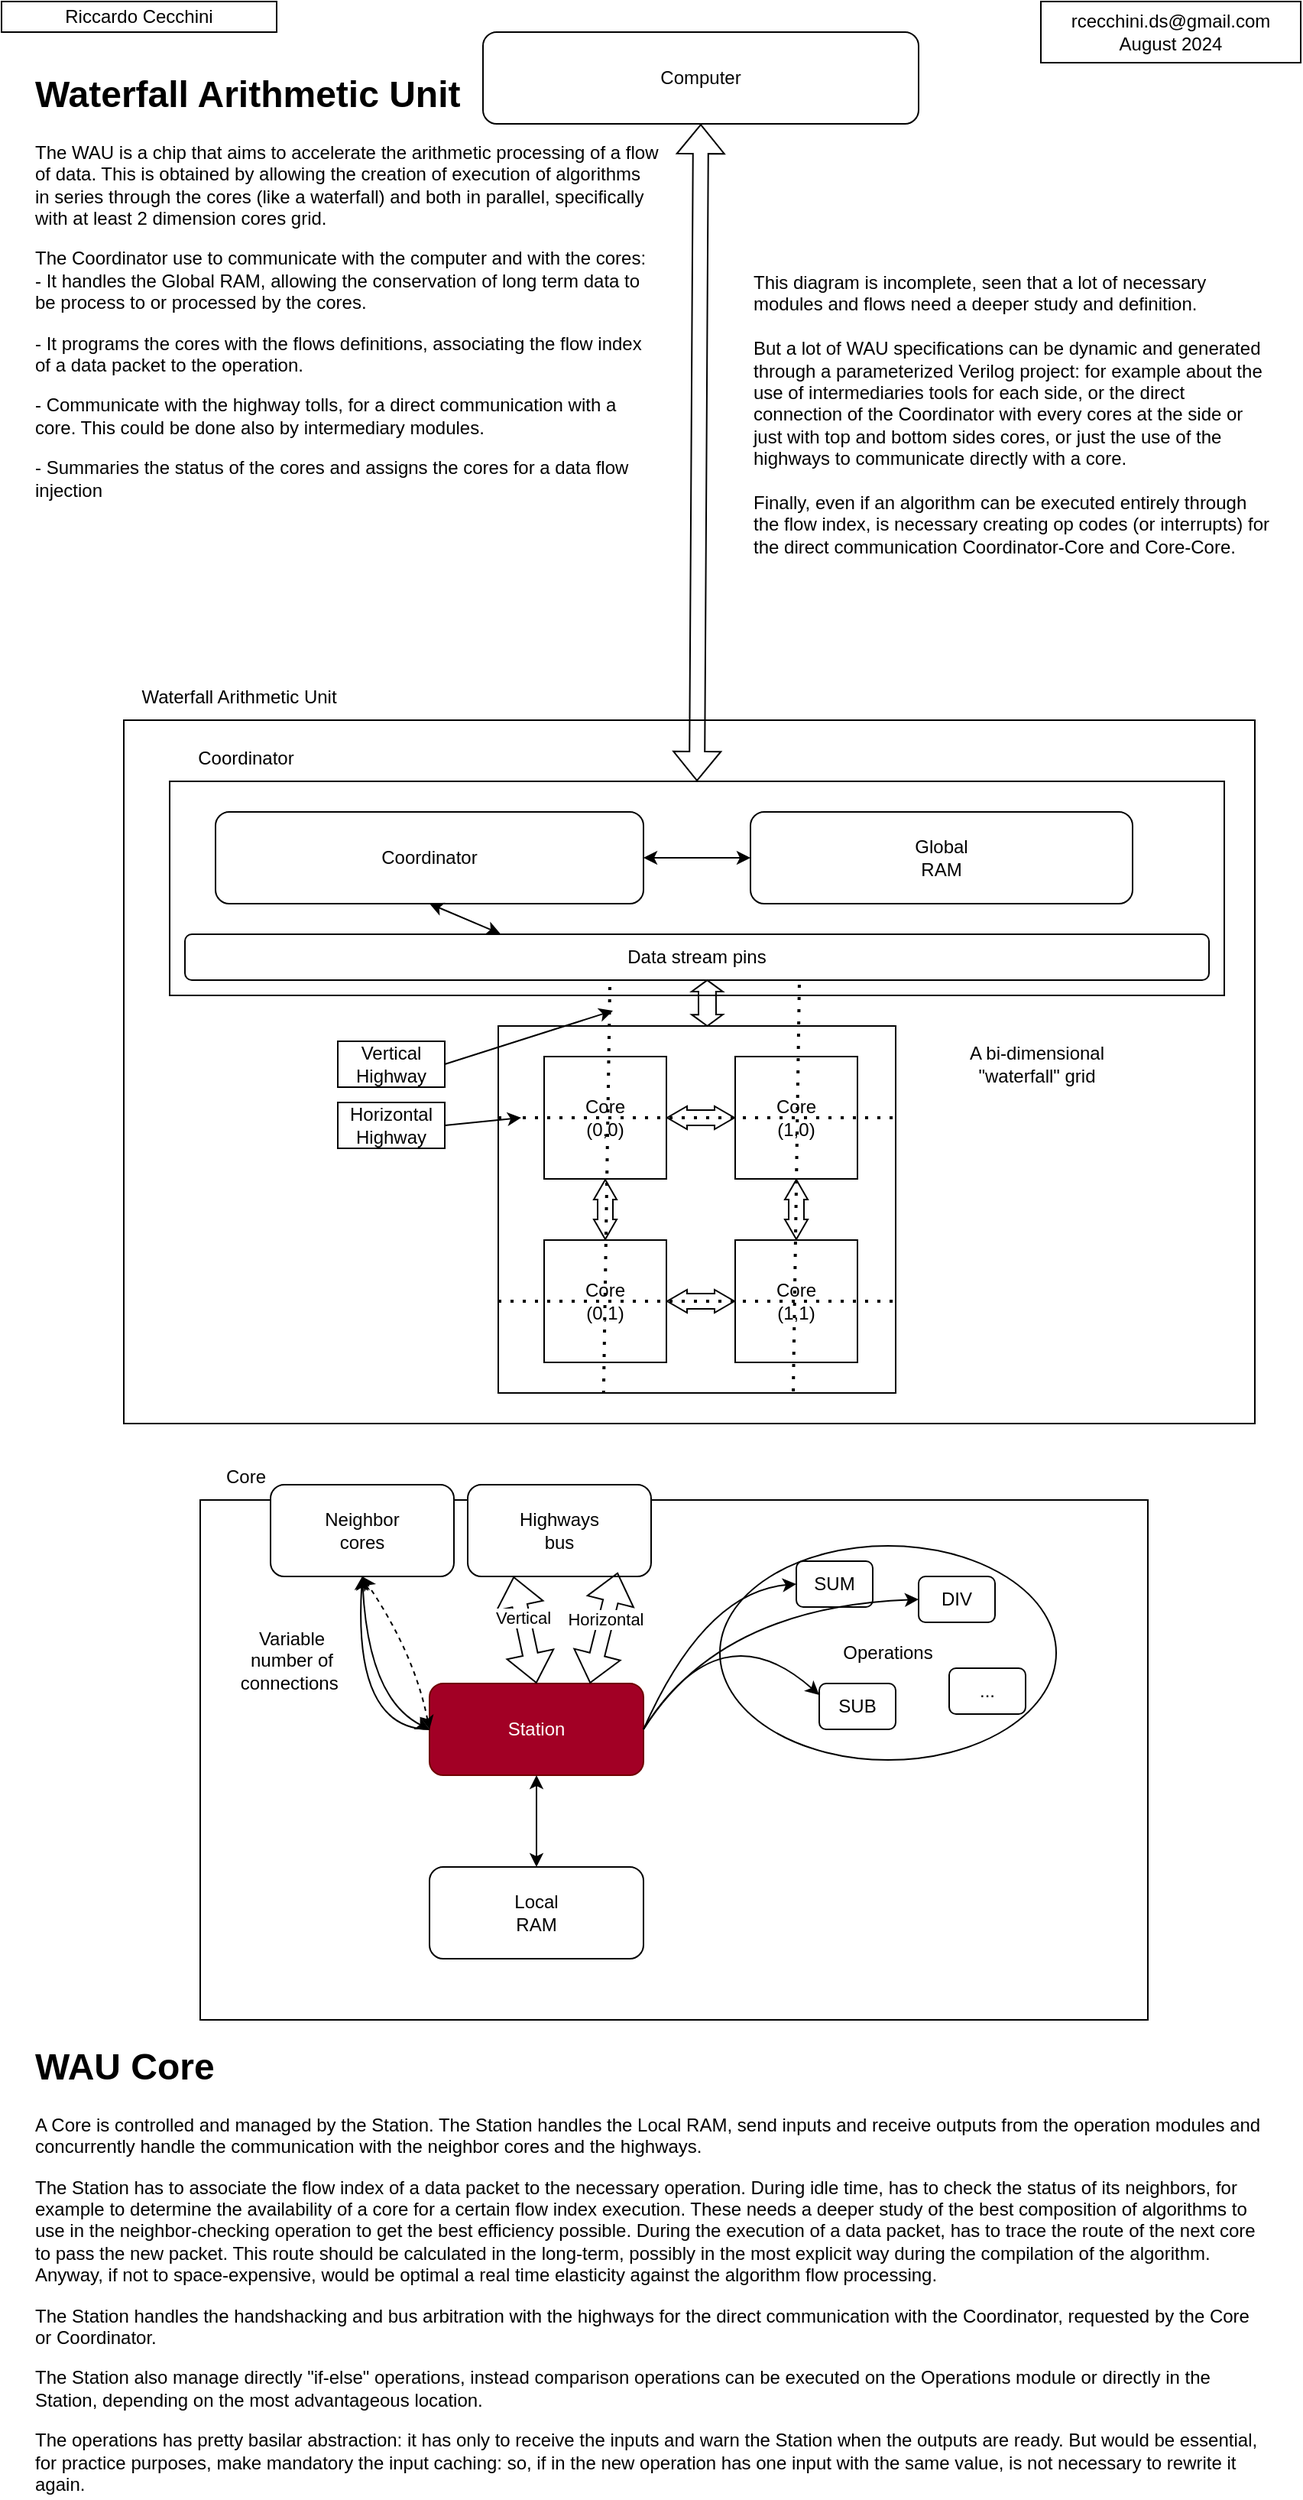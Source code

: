 <mxfile version="24.7.5">
  <diagram id="kgpKYQtTHZ0yAKxKKP6v" name="Page-1">
    <mxGraphModel dx="1114" dy="924" grid="1" gridSize="10" guides="1" tooltips="1" connect="1" arrows="1" fold="1" page="1" pageScale="1" pageWidth="850" pageHeight="1100" math="0" shadow="0">
      <root>
        <mxCell id="0" />
        <mxCell id="1" parent="0" />
        <mxCell id="smZs9LBDk2R17sqPMu-4-3" value="" style="rounded=0;whiteSpace=wrap;html=1;" parent="1" vertex="1">
          <mxGeometry x="80" y="470" width="740" height="460" as="geometry" />
        </mxCell>
        <mxCell id="smZs9LBDk2R17sqPMu-4-4" value="Waterfall Arithmetic Unit" style="text;html=1;align=center;verticalAlign=middle;resizable=0;points=[];autosize=1;strokeColor=none;fillColor=none;" parent="1" vertex="1">
          <mxGeometry x="80" y="440" width="150" height="30" as="geometry" />
        </mxCell>
        <mxCell id="smZs9LBDk2R17sqPMu-4-5" value="Computer" style="rounded=1;whiteSpace=wrap;html=1;" parent="1" vertex="1">
          <mxGeometry x="315" y="20" width="285" height="60" as="geometry" />
        </mxCell>
        <mxCell id="smZs9LBDk2R17sqPMu-4-6" value="" style="rounded=0;whiteSpace=wrap;html=1;" parent="1" vertex="1">
          <mxGeometry x="110" y="510" width="690" height="140" as="geometry" />
        </mxCell>
        <mxCell id="smZs9LBDk2R17sqPMu-4-7" value="Coordinator" style="text;html=1;align=center;verticalAlign=middle;whiteSpace=wrap;rounded=0;" parent="1" vertex="1">
          <mxGeometry x="110" y="480" width="100" height="30" as="geometry" />
        </mxCell>
        <mxCell id="smZs9LBDk2R17sqPMu-4-8" value="" style="shape=flexArrow;endArrow=classic;startArrow=classic;html=1;rounded=0;entryX=0.5;entryY=1;entryDx=0;entryDy=0;exitX=0.5;exitY=0;exitDx=0;exitDy=0;" parent="1" source="smZs9LBDk2R17sqPMu-4-6" target="smZs9LBDk2R17sqPMu-4-5" edge="1">
          <mxGeometry width="100" height="100" relative="1" as="geometry">
            <mxPoint x="380" y="630" as="sourcePoint" />
            <mxPoint x="480" y="530" as="targetPoint" />
          </mxGeometry>
        </mxCell>
        <mxCell id="smZs9LBDk2R17sqPMu-4-9" value="Global&lt;div&gt;RAM&lt;/div&gt;" style="rounded=1;whiteSpace=wrap;html=1;" parent="1" vertex="1">
          <mxGeometry x="490" y="530" width="250" height="60" as="geometry" />
        </mxCell>
        <mxCell id="smZs9LBDk2R17sqPMu-4-10" value="Data stream pins" style="rounded=1;whiteSpace=wrap;html=1;" parent="1" vertex="1">
          <mxGeometry x="120" y="610" width="670" height="30" as="geometry" />
        </mxCell>
        <mxCell id="smZs9LBDk2R17sqPMu-4-22" value="" style="group" parent="1" vertex="1" connectable="0">
          <mxGeometry x="325" y="670" width="260" height="240" as="geometry" />
        </mxCell>
        <mxCell id="smZs9LBDk2R17sqPMu-4-11" value="" style="rounded=0;whiteSpace=wrap;html=1;" parent="smZs9LBDk2R17sqPMu-4-22" vertex="1">
          <mxGeometry width="260" height="240" as="geometry" />
        </mxCell>
        <mxCell id="smZs9LBDk2R17sqPMu-4-12" value="Core&lt;div&gt;(0,0)&lt;/div&gt;" style="whiteSpace=wrap;html=1;aspect=fixed;" parent="smZs9LBDk2R17sqPMu-4-22" vertex="1">
          <mxGeometry x="30" y="20" width="80" height="80" as="geometry" />
        </mxCell>
        <mxCell id="smZs9LBDk2R17sqPMu-4-13" value="Core&lt;div&gt;(1,0)&lt;/div&gt;" style="whiteSpace=wrap;html=1;aspect=fixed;" parent="smZs9LBDk2R17sqPMu-4-22" vertex="1">
          <mxGeometry x="155" y="20" width="80" height="80" as="geometry" />
        </mxCell>
        <mxCell id="smZs9LBDk2R17sqPMu-4-14" value="Core&lt;div&gt;(0,1)&lt;/div&gt;" style="whiteSpace=wrap;html=1;aspect=fixed;" parent="smZs9LBDk2R17sqPMu-4-22" vertex="1">
          <mxGeometry x="30" y="140" width="80" height="80" as="geometry" />
        </mxCell>
        <mxCell id="smZs9LBDk2R17sqPMu-4-15" value="Core&lt;div&gt;(1,1)&lt;/div&gt;" style="whiteSpace=wrap;html=1;aspect=fixed;" parent="smZs9LBDk2R17sqPMu-4-22" vertex="1">
          <mxGeometry x="155" y="140" width="80" height="80" as="geometry" />
        </mxCell>
        <mxCell id="smZs9LBDk2R17sqPMu-4-16" value="" style="shape=flexArrow;endArrow=classic;startArrow=classic;html=1;rounded=0;entryX=0.5;entryY=0;entryDx=0;entryDy=0;startSize=4;endSize=4;startWidth=4;endWidth=4;" parent="smZs9LBDk2R17sqPMu-4-22" source="smZs9LBDk2R17sqPMu-4-12" target="smZs9LBDk2R17sqPMu-4-14" edge="1">
          <mxGeometry width="100" height="100" relative="1" as="geometry">
            <mxPoint x="110" y="-40" as="sourcePoint" />
            <mxPoint x="210" y="-140" as="targetPoint" />
          </mxGeometry>
        </mxCell>
        <mxCell id="smZs9LBDk2R17sqPMu-4-17" value="" style="shape=flexArrow;endArrow=classic;startArrow=classic;html=1;rounded=0;entryX=0.5;entryY=0;entryDx=0;entryDy=0;startSize=4;endSize=4;startWidth=4;endWidth=4;exitX=0.5;exitY=1;exitDx=0;exitDy=0;" parent="smZs9LBDk2R17sqPMu-4-22" source="smZs9LBDk2R17sqPMu-4-13" target="smZs9LBDk2R17sqPMu-4-15" edge="1">
          <mxGeometry width="100" height="100" relative="1" as="geometry">
            <mxPoint x="80" y="110" as="sourcePoint" />
            <mxPoint x="80" y="150" as="targetPoint" />
            <Array as="points" />
          </mxGeometry>
        </mxCell>
        <mxCell id="smZs9LBDk2R17sqPMu-4-18" value="" style="shape=flexArrow;endArrow=classic;startArrow=classic;html=1;rounded=0;entryX=1;entryY=0.5;entryDx=0;entryDy=0;startSize=4;endSize=4;startWidth=4;endWidth=4;exitX=0;exitY=0.5;exitDx=0;exitDy=0;" parent="smZs9LBDk2R17sqPMu-4-22" source="smZs9LBDk2R17sqPMu-4-13" target="smZs9LBDk2R17sqPMu-4-12" edge="1">
          <mxGeometry width="100" height="100" relative="1" as="geometry">
            <mxPoint x="80" y="110" as="sourcePoint" />
            <mxPoint x="80" y="150" as="targetPoint" />
          </mxGeometry>
        </mxCell>
        <mxCell id="smZs9LBDk2R17sqPMu-4-19" value="" style="shape=flexArrow;endArrow=classic;startArrow=classic;html=1;rounded=0;entryX=1;entryY=0.5;entryDx=0;entryDy=0;startSize=4;endSize=4;startWidth=4;endWidth=4;exitX=0;exitY=0.5;exitDx=0;exitDy=0;" parent="smZs9LBDk2R17sqPMu-4-22" source="smZs9LBDk2R17sqPMu-4-15" target="smZs9LBDk2R17sqPMu-4-14" edge="1">
          <mxGeometry width="100" height="100" relative="1" as="geometry">
            <mxPoint x="165" y="70" as="sourcePoint" />
            <mxPoint x="120" y="70" as="targetPoint" />
          </mxGeometry>
        </mxCell>
        <mxCell id="smZs9LBDk2R17sqPMu-4-25" value="" style="endArrow=none;dashed=1;html=1;dashPattern=1 3;strokeWidth=2;rounded=0;entryX=1;entryY=0.25;entryDx=0;entryDy=0;exitX=0;exitY=0.25;exitDx=0;exitDy=0;" parent="smZs9LBDk2R17sqPMu-4-22" source="smZs9LBDk2R17sqPMu-4-11" target="smZs9LBDk2R17sqPMu-4-11" edge="1">
          <mxGeometry width="50" height="50" relative="1" as="geometry">
            <mxPoint x="55" y="60" as="sourcePoint" />
            <mxPoint x="105" y="10" as="targetPoint" />
          </mxGeometry>
        </mxCell>
        <mxCell id="smZs9LBDk2R17sqPMu-4-26" value="" style="endArrow=none;dashed=1;html=1;dashPattern=1 3;strokeWidth=2;rounded=0;entryX=1;entryY=0.75;entryDx=0;entryDy=0;exitX=0;exitY=0.75;exitDx=0;exitDy=0;" parent="smZs9LBDk2R17sqPMu-4-22" source="smZs9LBDk2R17sqPMu-4-11" target="smZs9LBDk2R17sqPMu-4-11" edge="1">
          <mxGeometry width="50" height="50" relative="1" as="geometry">
            <mxPoint x="55" y="60" as="sourcePoint" />
            <mxPoint x="105" y="10" as="targetPoint" />
          </mxGeometry>
        </mxCell>
        <mxCell id="smZs9LBDk2R17sqPMu-4-23" value="" style="endArrow=none;dashed=1;html=1;dashPattern=1 3;strokeWidth=2;rounded=0;entryX=0.415;entryY=1.024;entryDx=0;entryDy=0;entryPerimeter=0;exitX=0.265;exitY=1.002;exitDx=0;exitDy=0;exitPerimeter=0;" parent="1" source="smZs9LBDk2R17sqPMu-4-11" target="smZs9LBDk2R17sqPMu-4-10" edge="1">
          <mxGeometry width="50" height="50" relative="1" as="geometry">
            <mxPoint x="380" y="730" as="sourcePoint" />
            <mxPoint x="430" y="680" as="targetPoint" />
          </mxGeometry>
        </mxCell>
        <mxCell id="smZs9LBDk2R17sqPMu-4-24" value="" style="endArrow=none;dashed=1;html=1;dashPattern=1 3;strokeWidth=2;rounded=0;entryX=0.415;entryY=1.024;entryDx=0;entryDy=0;entryPerimeter=0;exitX=0.265;exitY=1.002;exitDx=0;exitDy=0;exitPerimeter=0;" parent="1" edge="1">
          <mxGeometry width="50" height="50" relative="1" as="geometry">
            <mxPoint x="518" y="909" as="sourcePoint" />
            <mxPoint x="522" y="640" as="targetPoint" />
          </mxGeometry>
        </mxCell>
        <mxCell id="smZs9LBDk2R17sqPMu-4-27" value="" style="endArrow=classic;html=1;rounded=0;exitX=1;exitY=0.5;exitDx=0;exitDy=0;" parent="1" source="smZs9LBDk2R17sqPMu-4-28" edge="1">
          <mxGeometry width="50" height="50" relative="1" as="geometry">
            <mxPoint x="380" y="730" as="sourcePoint" />
            <mxPoint x="400" y="660" as="targetPoint" />
          </mxGeometry>
        </mxCell>
        <mxCell id="smZs9LBDk2R17sqPMu-4-28" value="Vertical&lt;div&gt;Highway&lt;/div&gt;" style="text;html=1;align=center;verticalAlign=middle;whiteSpace=wrap;rounded=0;strokeColor=default;" parent="1" vertex="1">
          <mxGeometry x="220" y="680" width="70" height="30" as="geometry" />
        </mxCell>
        <mxCell id="smZs9LBDk2R17sqPMu-4-29" value="Horizontal&lt;div&gt;Highway&lt;/div&gt;" style="text;html=1;align=center;verticalAlign=middle;whiteSpace=wrap;rounded=0;strokeColor=default;" parent="1" vertex="1">
          <mxGeometry x="220" y="720" width="70" height="30" as="geometry" />
        </mxCell>
        <mxCell id="smZs9LBDk2R17sqPMu-4-30" value="" style="endArrow=classic;html=1;rounded=0;exitX=1;exitY=0.5;exitDx=0;exitDy=0;" parent="1" source="smZs9LBDk2R17sqPMu-4-29" edge="1">
          <mxGeometry width="50" height="50" relative="1" as="geometry">
            <mxPoint x="300" y="705" as="sourcePoint" />
            <mxPoint x="340" y="730" as="targetPoint" />
          </mxGeometry>
        </mxCell>
        <mxCell id="smZs9LBDk2R17sqPMu-4-31" value="A bi-dimensional&lt;div&gt;&quot;waterfall&quot; grid&lt;/div&gt;" style="text;html=1;align=center;verticalAlign=middle;whiteSpace=wrap;rounded=0;" parent="1" vertex="1">
          <mxGeometry x="600" y="680" width="155" height="30" as="geometry" />
        </mxCell>
        <mxCell id="smZs9LBDk2R17sqPMu-4-32" value="" style="shape=flexArrow;endArrow=classic;startArrow=classic;html=1;rounded=0;startWidth=7.826;startSize=2.141;endWidth=7.826;endSize=2.141;exitX=0.526;exitY=0.002;exitDx=0;exitDy=0;exitPerimeter=0;width=11.481;entryX=0.51;entryY=0.985;entryDx=0;entryDy=0;entryPerimeter=0;" parent="1" source="smZs9LBDk2R17sqPMu-4-11" target="smZs9LBDk2R17sqPMu-4-10" edge="1">
          <mxGeometry width="100" height="100" relative="1" as="geometry">
            <mxPoint x="360" y="740" as="sourcePoint" />
            <mxPoint x="460" y="640" as="targetPoint" />
          </mxGeometry>
        </mxCell>
        <mxCell id="smZs9LBDk2R17sqPMu-4-33" value="" style="rounded=0;whiteSpace=wrap;html=1;" parent="1" vertex="1">
          <mxGeometry x="130" y="980" width="620" height="340" as="geometry" />
        </mxCell>
        <mxCell id="smZs9LBDk2R17sqPMu-4-34" value="Core" style="text;html=1;align=center;verticalAlign=middle;whiteSpace=wrap;rounded=0;" parent="1" vertex="1">
          <mxGeometry x="130" y="950" width="60" height="30" as="geometry" />
        </mxCell>
        <mxCell id="smZs9LBDk2R17sqPMu-4-35" value="Operations" style="ellipse;whiteSpace=wrap;html=1;" parent="1" vertex="1">
          <mxGeometry x="470" y="1010" width="220" height="140" as="geometry" />
        </mxCell>
        <mxCell id="smZs9LBDk2R17sqPMu-4-36" value="SUM" style="rounded=1;whiteSpace=wrap;html=1;" parent="1" vertex="1">
          <mxGeometry x="520" y="1020" width="50" height="30" as="geometry" />
        </mxCell>
        <mxCell id="smZs9LBDk2R17sqPMu-4-37" value="DIV" style="rounded=1;whiteSpace=wrap;html=1;" parent="1" vertex="1">
          <mxGeometry x="600" y="1030" width="50" height="30" as="geometry" />
        </mxCell>
        <mxCell id="smZs9LBDk2R17sqPMu-4-38" value="SUB" style="rounded=1;whiteSpace=wrap;html=1;" parent="1" vertex="1">
          <mxGeometry x="535" y="1100" width="50" height="30" as="geometry" />
        </mxCell>
        <mxCell id="smZs9LBDk2R17sqPMu-4-39" value="..." style="rounded=1;whiteSpace=wrap;html=1;" parent="1" vertex="1">
          <mxGeometry x="620" y="1090" width="50" height="30" as="geometry" />
        </mxCell>
        <mxCell id="smZs9LBDk2R17sqPMu-4-40" value="Station" style="rounded=1;whiteSpace=wrap;html=1;fillColor=#a20025;fontColor=#ffffff;strokeColor=#6F0000;" parent="1" vertex="1">
          <mxGeometry x="280" y="1100" width="140" height="60" as="geometry" />
        </mxCell>
        <mxCell id="smZs9LBDk2R17sqPMu-4-41" value="" style="curved=1;endArrow=classic;html=1;rounded=0;entryX=0;entryY=0.5;entryDx=0;entryDy=0;exitX=1;exitY=0.5;exitDx=0;exitDy=0;" parent="1" source="smZs9LBDk2R17sqPMu-4-40" target="smZs9LBDk2R17sqPMu-4-36" edge="1">
          <mxGeometry width="50" height="50" relative="1" as="geometry">
            <mxPoint x="290" y="970" as="sourcePoint" />
            <mxPoint x="340" y="920" as="targetPoint" />
            <Array as="points">
              <mxPoint x="460" y="1040" />
            </Array>
          </mxGeometry>
        </mxCell>
        <mxCell id="smZs9LBDk2R17sqPMu-4-43" value="" style="curved=1;endArrow=classic;html=1;rounded=0;entryX=0;entryY=0.25;entryDx=0;entryDy=0;exitX=1;exitY=0.5;exitDx=0;exitDy=0;" parent="1" source="smZs9LBDk2R17sqPMu-4-40" target="smZs9LBDk2R17sqPMu-4-38" edge="1">
          <mxGeometry width="50" height="50" relative="1" as="geometry">
            <mxPoint x="420" y="1105" as="sourcePoint" />
            <mxPoint x="530" y="1045" as="targetPoint" />
            <Array as="points">
              <mxPoint x="470" y="1050" />
            </Array>
          </mxGeometry>
        </mxCell>
        <mxCell id="smZs9LBDk2R17sqPMu-4-44" value="" style="curved=1;endArrow=classic;html=1;rounded=0;entryX=0;entryY=0.5;entryDx=0;entryDy=0;exitX=1;exitY=0.5;exitDx=0;exitDy=0;" parent="1" source="smZs9LBDk2R17sqPMu-4-40" target="smZs9LBDk2R17sqPMu-4-37" edge="1">
          <mxGeometry width="50" height="50" relative="1" as="geometry">
            <mxPoint x="420" y="1090" as="sourcePoint" />
            <mxPoint x="530" y="1045" as="targetPoint" />
            <Array as="points">
              <mxPoint x="470" y="1050" />
            </Array>
          </mxGeometry>
        </mxCell>
        <mxCell id="smZs9LBDk2R17sqPMu-4-45" value="Local&lt;div&gt;RAM&lt;/div&gt;" style="rounded=1;whiteSpace=wrap;html=1;" parent="1" vertex="1">
          <mxGeometry x="280" y="1220" width="140" height="60" as="geometry" />
        </mxCell>
        <mxCell id="smZs9LBDk2R17sqPMu-4-46" value="" style="endArrow=classic;startArrow=classic;html=1;rounded=0;entryX=0.5;entryY=1;entryDx=0;entryDy=0;exitX=0.5;exitY=0;exitDx=0;exitDy=0;" parent="1" source="smZs9LBDk2R17sqPMu-4-45" target="smZs9LBDk2R17sqPMu-4-40" edge="1">
          <mxGeometry width="50" height="50" relative="1" as="geometry">
            <mxPoint x="290" y="970" as="sourcePoint" />
            <mxPoint x="340" y="920" as="targetPoint" />
          </mxGeometry>
        </mxCell>
        <mxCell id="smZs9LBDk2R17sqPMu-4-47" value="Neighbor&lt;div&gt;cores&lt;/div&gt;" style="rounded=1;whiteSpace=wrap;html=1;" parent="1" vertex="1">
          <mxGeometry x="176" y="970" width="120" height="60" as="geometry" />
        </mxCell>
        <mxCell id="smZs9LBDk2R17sqPMu-4-50" value="" style="curved=1;endArrow=classic;html=1;rounded=0;entryX=0.5;entryY=1;entryDx=0;entryDy=0;exitX=0;exitY=0.5;exitDx=0;exitDy=0;startArrow=classic;startFill=1;" parent="1" source="smZs9LBDk2R17sqPMu-4-40" target="smZs9LBDk2R17sqPMu-4-47" edge="1">
          <mxGeometry width="50" height="50" relative="1" as="geometry">
            <mxPoint x="290" y="970" as="sourcePoint" />
            <mxPoint x="340" y="920" as="targetPoint" />
            <Array as="points">
              <mxPoint x="240" y="1110" />
            </Array>
          </mxGeometry>
        </mxCell>
        <mxCell id="smZs9LBDk2R17sqPMu-4-51" value="" style="curved=1;endArrow=classic;html=1;rounded=0;entryX=0.5;entryY=1;entryDx=0;entryDy=0;" parent="1" target="smZs9LBDk2R17sqPMu-4-47" edge="1">
          <mxGeometry width="50" height="50" relative="1" as="geometry">
            <mxPoint x="280" y="1130" as="sourcePoint" />
            <mxPoint x="230" y="1085" as="targetPoint" />
            <Array as="points">
              <mxPoint x="230" y="1130" />
            </Array>
          </mxGeometry>
        </mxCell>
        <mxCell id="smZs9LBDk2R17sqPMu-4-52" value="" style="curved=1;endArrow=classic;html=1;rounded=0;entryX=0.5;entryY=1;entryDx=0;entryDy=0;dashed=1;startArrow=classic;startFill=1;" parent="1" target="smZs9LBDk2R17sqPMu-4-47" edge="1">
          <mxGeometry width="50" height="50" relative="1" as="geometry">
            <mxPoint x="280" y="1130" as="sourcePoint" />
            <mxPoint x="230" y="1085" as="targetPoint" />
            <Array as="points">
              <mxPoint x="270" y="1080" />
            </Array>
          </mxGeometry>
        </mxCell>
        <mxCell id="smZs9LBDk2R17sqPMu-4-53" value="Highways&lt;div&gt;bus&lt;/div&gt;" style="rounded=1;whiteSpace=wrap;html=1;" parent="1" vertex="1">
          <mxGeometry x="305" y="970" width="120" height="60" as="geometry" />
        </mxCell>
        <mxCell id="smZs9LBDk2R17sqPMu-4-54" value="Variable number of connections&amp;nbsp;" style="text;html=1;align=center;verticalAlign=middle;whiteSpace=wrap;rounded=0;" parent="1" vertex="1">
          <mxGeometry x="160" y="1070" width="60" height="30" as="geometry" />
        </mxCell>
        <mxCell id="smZs9LBDk2R17sqPMu-4-55" value="" style="shape=flexArrow;endArrow=classic;startArrow=classic;html=1;rounded=0;entryX=0.25;entryY=1;entryDx=0;entryDy=0;exitX=0.5;exitY=0;exitDx=0;exitDy=0;" parent="1" source="smZs9LBDk2R17sqPMu-4-40" target="smZs9LBDk2R17sqPMu-4-53" edge="1">
          <mxGeometry width="100" height="100" relative="1" as="geometry">
            <mxPoint x="320" y="1140" as="sourcePoint" />
            <mxPoint x="420" y="1040" as="targetPoint" />
          </mxGeometry>
        </mxCell>
        <mxCell id="smZs9LBDk2R17sqPMu-4-60" value="Vertical" style="edgeLabel;html=1;align=center;verticalAlign=middle;resizable=0;points=[];" parent="smZs9LBDk2R17sqPMu-4-55" vertex="1" connectable="0">
          <mxGeometry x="0.246" relative="1" as="geometry">
            <mxPoint as="offset" />
          </mxGeometry>
        </mxCell>
        <mxCell id="smZs9LBDk2R17sqPMu-4-56" value="Coordinator" style="rounded=1;whiteSpace=wrap;html=1;" parent="1" vertex="1">
          <mxGeometry x="140" y="530" width="280" height="60" as="geometry" />
        </mxCell>
        <mxCell id="smZs9LBDk2R17sqPMu-4-57" value="" style="endArrow=classic;startArrow=classic;html=1;rounded=0;entryX=0;entryY=0.5;entryDx=0;entryDy=0;exitX=1;exitY=0.5;exitDx=0;exitDy=0;" parent="1" source="smZs9LBDk2R17sqPMu-4-56" target="smZs9LBDk2R17sqPMu-4-9" edge="1">
          <mxGeometry width="50" height="50" relative="1" as="geometry">
            <mxPoint x="380" y="600" as="sourcePoint" />
            <mxPoint x="430" y="550" as="targetPoint" />
          </mxGeometry>
        </mxCell>
        <mxCell id="smZs9LBDk2R17sqPMu-4-58" value="" style="endArrow=classic;startArrow=classic;html=1;rounded=0;entryX=0.5;entryY=1;entryDx=0;entryDy=0;exitX=0.308;exitY=-0.011;exitDx=0;exitDy=0;exitPerimeter=0;" parent="1" source="smZs9LBDk2R17sqPMu-4-10" target="smZs9LBDk2R17sqPMu-4-56" edge="1">
          <mxGeometry width="50" height="50" relative="1" as="geometry">
            <mxPoint x="230" y="610" as="sourcePoint" />
            <mxPoint x="280" y="560" as="targetPoint" />
          </mxGeometry>
        </mxCell>
        <mxCell id="smZs9LBDk2R17sqPMu-4-59" value="" style="shape=flexArrow;endArrow=classic;startArrow=classic;html=1;rounded=0;entryX=0.818;entryY=0.957;entryDx=0;entryDy=0;exitX=0.75;exitY=0;exitDx=0;exitDy=0;entryPerimeter=0;" parent="1" source="smZs9LBDk2R17sqPMu-4-40" target="smZs9LBDk2R17sqPMu-4-53" edge="1">
          <mxGeometry width="100" height="100" relative="1" as="geometry">
            <mxPoint x="360" y="1110" as="sourcePoint" />
            <mxPoint x="345" y="1040" as="targetPoint" />
          </mxGeometry>
        </mxCell>
        <mxCell id="smZs9LBDk2R17sqPMu-4-61" value="Horizontal" style="edgeLabel;html=1;align=center;verticalAlign=middle;resizable=0;points=[];" parent="smZs9LBDk2R17sqPMu-4-59" vertex="1" connectable="0">
          <mxGeometry x="0.163" y="1" relative="1" as="geometry">
            <mxPoint as="offset" />
          </mxGeometry>
        </mxCell>
        <mxCell id="smZs9LBDk2R17sqPMu-4-62" value="&lt;h1 style=&quot;margin-top: 0px;&quot;&gt;Waterfall Arithmetic Unit&lt;/h1&gt;&lt;p&gt;The WAU is a chip that aims to accelerate the arithmetic processing of a flow of data. This is obtained by allowing the creation of execution of algorithms in series through the cores (like a waterfall) and both in parallel, specifically with at least 2 dimension cores grid.&amp;nbsp;&lt;/p&gt;&lt;p&gt;The Coordinator use to communicate with the computer and with the cores:&amp;nbsp; - It handles the Global RAM, allowing the conservation of long term data to be process to or processed by the cores.&amp;nbsp;&lt;/p&gt;&lt;p&gt;- It programs the cores with the flows definitions, associating the flow index of a data packet to the operation.&amp;nbsp;&lt;/p&gt;&lt;p&gt;- Communicate with the highway tolls, for a direct communication with a core. This could be done also by intermediary modules.&lt;/p&gt;&lt;p&gt;- Summaries the status of the cores and assigns the cores for a data flow injection&lt;/p&gt;" style="text;html=1;whiteSpace=wrap;overflow=hidden;rounded=0;" parent="1" vertex="1">
          <mxGeometry x="20" y="40" width="410" height="390" as="geometry" />
        </mxCell>
        <mxCell id="smZs9LBDk2R17sqPMu-4-63" value="&lt;h1 style=&quot;margin-top: 0px;&quot;&gt;WAU Core&lt;/h1&gt;&lt;p&gt;A Core is controlled and managed by the Station. The Station handles the Local RAM, send inputs and receive outputs from the operation modules and concurrently handle the communication with the neighbor cores and the highways.&amp;nbsp;&lt;/p&gt;&lt;p&gt;The Station has to associate the flow index of a data packet to the necessary operation. During idle time, has to check the status of its neighbors, for example to determine the availability of a core for a certain flow index execution. These needs a deeper study of the best composition of algorithms to use in the neighbor-checking operation to get the best efficiency possible. During the execution of a data packet, has to trace the route of the next core to pass the new packet. This route should be calculated in the long-term, possibly in the most explicit way during the compilation of the algorithm. Anyway, if not to space-expensive, would be optimal a real time elasticity against the algorithm flow processing.&lt;/p&gt;&lt;p&gt;The Station handles the handshacking and&amp;nbsp;&lt;span style=&quot;background-color: initial;&quot;&gt;bus arbitration with the highways for the direct communication with the Coordinator, requested by the Core or Coordinator.&amp;nbsp;&lt;/span&gt;&lt;/p&gt;&lt;p&gt;&lt;span style=&quot;background-color: initial;&quot;&gt;The Station also manage directly &quot;if-else&quot; operations, instead comparison operations can be executed on the Operations module or directly in the Station,&amp;nbsp;&lt;/span&gt;&lt;span style=&quot;background-color: initial;&quot;&gt;depending on the most advantageous location.&lt;/span&gt;&lt;/p&gt;&lt;p&gt;The operations has pretty basilar abstraction: it has only to receive the inputs and warn the Station when the outputs are ready. But would be essential, for practice purposes, make mandatory the input caching: so, if in the new operation has one input with the same value, is not necessary to rewrite it again.&lt;/p&gt;" style="text;html=1;whiteSpace=wrap;overflow=hidden;rounded=0;" parent="1" vertex="1">
          <mxGeometry x="20" y="1330" width="810" height="300" as="geometry" />
        </mxCell>
        <mxCell id="smZs9LBDk2R17sqPMu-4-64" value="This diagram is incomplete, seen that a lot of necessary modules and flows need a deeper study and definition.&amp;nbsp;&lt;div&gt;&lt;br&gt;&lt;/div&gt;&lt;div&gt;But a lot of WAU specifications can be dynamic and generated through a parameterized Verilog project: for example about the use of intermediaries tools for each side, or the direct connection of the Coordinator with every cores at the side or just with top and bottom sides cores, or just the use of the highways to communicate directly with a core.&lt;/div&gt;&lt;div&gt;&lt;br&gt;&lt;/div&gt;&lt;div&gt;Finally, even if an algorithm can be executed entirely through the flow index, is necessary creating op codes (or interrupts) for the direct communication Coordinator-Core and Core-Core.&lt;/div&gt;" style="text;html=1;align=left;verticalAlign=middle;whiteSpace=wrap;rounded=0;" parent="1" vertex="1">
          <mxGeometry x="490" y="90" width="340" height="360" as="geometry" />
        </mxCell>
        <mxCell id="smZs9LBDk2R17sqPMu-4-65" value="Riccardo Cecchini" style="rounded=0;whiteSpace=wrap;html=1;" parent="1" vertex="1">
          <mxGeometry width="180" height="20" as="geometry" />
        </mxCell>
        <mxCell id="smZs9LBDk2R17sqPMu-4-66" value="rcecchini.ds@gmail.com&lt;div&gt;August 2024&lt;/div&gt;" style="rounded=0;whiteSpace=wrap;html=1;" parent="1" vertex="1">
          <mxGeometry x="680" width="170" height="40" as="geometry" />
        </mxCell>
      </root>
    </mxGraphModel>
  </diagram>
</mxfile>
